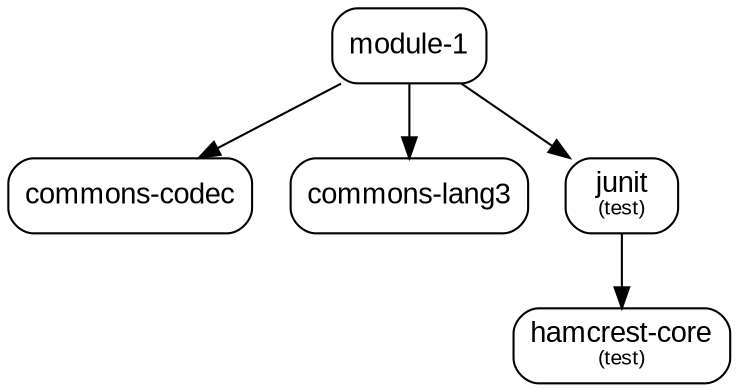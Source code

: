 digraph "module-1" {
  node [shape="box",style="rounded",fontname="Arial",fontsize="14"]
  edge [fontsize="10",fontname="Arial"]

  // Node Definitions:
  "com.github.ferstl:module-1:jar"[label=<module-1>]
  "commons-codec:commons-codec:jar"[label=<commons-codec>]
  "org.apache.commons:commons-lang3:jar"[label=<commons-lang3>]
  "junit:junit:jar"[label=<junit<font point-size="10"><br/>(test)</font>>]
  "org.hamcrest:hamcrest-core:jar"[label=<hamcrest-core<font point-size="10"><br/>(test)</font>>]

  // Edge Definitions:
  "com.github.ferstl:module-1:jar" -> "commons-codec:commons-codec:jar"
  "com.github.ferstl:module-1:jar" -> "org.apache.commons:commons-lang3:jar"
  "junit:junit:jar" -> "org.hamcrest:hamcrest-core:jar"
  "com.github.ferstl:module-1:jar" -> "junit:junit:jar"
}
